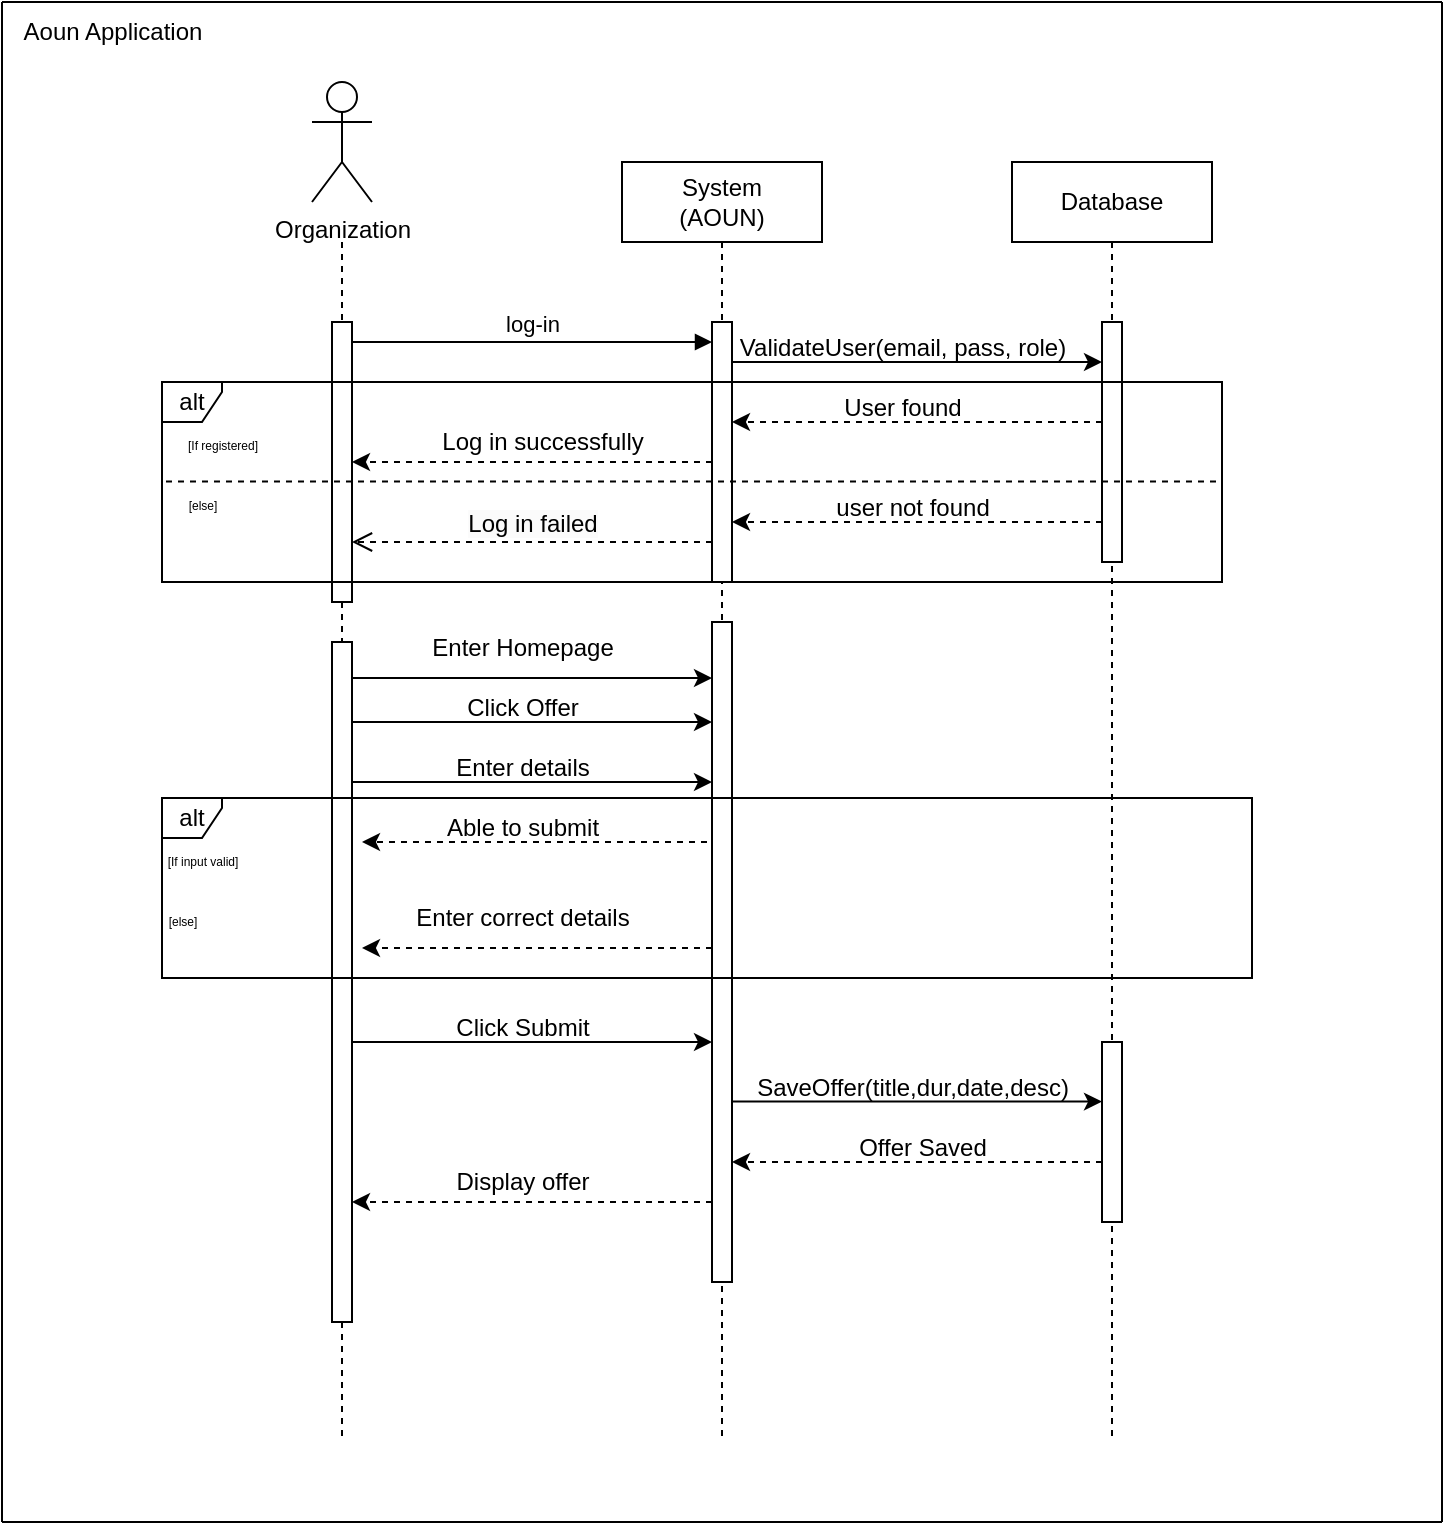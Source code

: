 <mxfile version="24.8.3">
  <diagram name="Page-1" id="2YBvvXClWsGukQMizWep">
    <mxGraphModel dx="1900" dy="1641" grid="1" gridSize="10" guides="1" tooltips="1" connect="1" arrows="1" fold="1" page="1" pageScale="1" pageWidth="850" pageHeight="1100" math="0" shadow="0">
      <root>
        <mxCell id="0" />
        <mxCell id="1" parent="0" />
        <mxCell id="aM9ryv3xv72pqoxQDRHE-1" value="" style="shape=umlLifeline;perimeter=lifelinePerimeter;whiteSpace=wrap;html=1;container=0;dropTarget=0;collapsible=0;recursiveResize=0;outlineConnect=0;portConstraint=eastwest;newEdgeStyle={&quot;edgeStyle&quot;:&quot;elbowEdgeStyle&quot;,&quot;elbow&quot;:&quot;vertical&quot;,&quot;curved&quot;:0,&quot;rounded&quot;:0};size=0;" parent="1" vertex="1">
          <mxGeometry x="40" y="80" width="100" height="600" as="geometry" />
        </mxCell>
        <mxCell id="aM9ryv3xv72pqoxQDRHE-2" value="" style="html=1;points=[];perimeter=orthogonalPerimeter;outlineConnect=0;targetShapes=umlLifeline;portConstraint=eastwest;newEdgeStyle={&quot;edgeStyle&quot;:&quot;elbowEdgeStyle&quot;,&quot;elbow&quot;:&quot;vertical&quot;,&quot;curved&quot;:0,&quot;rounded&quot;:0};" parent="aM9ryv3xv72pqoxQDRHE-1" vertex="1">
          <mxGeometry x="45" y="40" width="10" height="140" as="geometry" />
        </mxCell>
        <mxCell id="LlRvpqMLgKzEkjQGp_xC-19" value="" style="html=1;points=[];perimeter=orthogonalPerimeter;outlineConnect=0;targetShapes=umlLifeline;portConstraint=eastwest;newEdgeStyle={&quot;edgeStyle&quot;:&quot;elbowEdgeStyle&quot;,&quot;elbow&quot;:&quot;vertical&quot;,&quot;curved&quot;:0,&quot;rounded&quot;:0};" parent="aM9ryv3xv72pqoxQDRHE-1" vertex="1">
          <mxGeometry x="45" y="200" width="10" height="340" as="geometry" />
        </mxCell>
        <mxCell id="aM9ryv3xv72pqoxQDRHE-5" value="System&lt;div&gt;(AOUN)&lt;/div&gt;" style="shape=umlLifeline;perimeter=lifelinePerimeter;whiteSpace=wrap;html=1;container=0;dropTarget=0;collapsible=0;recursiveResize=0;outlineConnect=0;portConstraint=eastwest;newEdgeStyle={&quot;edgeStyle&quot;:&quot;elbowEdgeStyle&quot;,&quot;elbow&quot;:&quot;vertical&quot;,&quot;curved&quot;:0,&quot;rounded&quot;:0};" parent="1" vertex="1">
          <mxGeometry x="230" y="40" width="100" height="640" as="geometry" />
        </mxCell>
        <mxCell id="aM9ryv3xv72pqoxQDRHE-6" value="" style="html=1;points=[];perimeter=orthogonalPerimeter;outlineConnect=0;targetShapes=umlLifeline;portConstraint=eastwest;newEdgeStyle={&quot;edgeStyle&quot;:&quot;elbowEdgeStyle&quot;,&quot;elbow&quot;:&quot;vertical&quot;,&quot;curved&quot;:0,&quot;rounded&quot;:0};" parent="aM9ryv3xv72pqoxQDRHE-5" vertex="1">
          <mxGeometry x="45" y="80" width="10" height="130" as="geometry" />
        </mxCell>
        <mxCell id="LlRvpqMLgKzEkjQGp_xC-20" value="" style="html=1;points=[];perimeter=orthogonalPerimeter;outlineConnect=0;targetShapes=umlLifeline;portConstraint=eastwest;newEdgeStyle={&quot;edgeStyle&quot;:&quot;elbowEdgeStyle&quot;,&quot;elbow&quot;:&quot;vertical&quot;,&quot;curved&quot;:0,&quot;rounded&quot;:0};" parent="aM9ryv3xv72pqoxQDRHE-5" vertex="1">
          <mxGeometry x="45" y="230" width="10" height="330" as="geometry" />
        </mxCell>
        <mxCell id="aM9ryv3xv72pqoxQDRHE-7" value="log-in" style="html=1;verticalAlign=bottom;endArrow=block;edgeStyle=elbowEdgeStyle;elbow=vertical;curved=0;rounded=0;" parent="1" source="aM9ryv3xv72pqoxQDRHE-2" target="aM9ryv3xv72pqoxQDRHE-6" edge="1">
          <mxGeometry relative="1" as="geometry">
            <mxPoint x="195" y="130" as="sourcePoint" />
            <Array as="points">
              <mxPoint x="180" y="130" />
            </Array>
          </mxGeometry>
        </mxCell>
        <mxCell id="aM9ryv3xv72pqoxQDRHE-10" value="&lt;span style=&quot;font-size: 12px; background-color: rgb(251, 251, 251);&quot;&gt;Log in failed&lt;/span&gt;" style="html=1;verticalAlign=bottom;endArrow=open;dashed=1;endSize=8;edgeStyle=elbowEdgeStyle;elbow=vertical;curved=0;rounded=0;" parent="1" source="aM9ryv3xv72pqoxQDRHE-6" target="aM9ryv3xv72pqoxQDRHE-2" edge="1">
          <mxGeometry relative="1" as="geometry">
            <mxPoint x="100" y="230" as="targetPoint" />
            <Array as="points">
              <mxPoint x="180" y="230" />
            </Array>
            <mxPoint x="270" y="230" as="sourcePoint" />
          </mxGeometry>
        </mxCell>
        <mxCell id="LlRvpqMLgKzEkjQGp_xC-5" value="Database" style="shape=umlLifeline;perimeter=lifelinePerimeter;whiteSpace=wrap;html=1;container=0;dropTarget=0;collapsible=0;recursiveResize=0;outlineConnect=0;portConstraint=eastwest;newEdgeStyle={&quot;edgeStyle&quot;:&quot;elbowEdgeStyle&quot;,&quot;elbow&quot;:&quot;vertical&quot;,&quot;curved&quot;:0,&quot;rounded&quot;:0};" parent="1" vertex="1">
          <mxGeometry x="425" y="40" width="100" height="640" as="geometry" />
        </mxCell>
        <mxCell id="LlRvpqMLgKzEkjQGp_xC-6" value="" style="html=1;points=[];perimeter=orthogonalPerimeter;outlineConnect=0;targetShapes=umlLifeline;portConstraint=eastwest;newEdgeStyle={&quot;edgeStyle&quot;:&quot;elbowEdgeStyle&quot;,&quot;elbow&quot;:&quot;vertical&quot;,&quot;curved&quot;:0,&quot;rounded&quot;:0};" parent="LlRvpqMLgKzEkjQGp_xC-5" vertex="1">
          <mxGeometry x="45" y="80" width="10" height="120" as="geometry" />
        </mxCell>
        <mxCell id="1tfdLzI-fezo87HsRbP2-43" value="" style="html=1;points=[];perimeter=orthogonalPerimeter;outlineConnect=0;targetShapes=umlLifeline;portConstraint=eastwest;newEdgeStyle={&quot;edgeStyle&quot;:&quot;elbowEdgeStyle&quot;,&quot;elbow&quot;:&quot;vertical&quot;,&quot;curved&quot;:0,&quot;rounded&quot;:0};" parent="LlRvpqMLgKzEkjQGp_xC-5" vertex="1">
          <mxGeometry x="45" y="440" width="10" height="90" as="geometry" />
        </mxCell>
        <mxCell id="LlRvpqMLgKzEkjQGp_xC-7" style="edgeStyle=elbowEdgeStyle;rounded=0;orthogonalLoop=1;jettySize=auto;html=1;elbow=vertical;curved=0;" parent="1" source="aM9ryv3xv72pqoxQDRHE-6" target="LlRvpqMLgKzEkjQGp_xC-6" edge="1">
          <mxGeometry relative="1" as="geometry">
            <Array as="points">
              <mxPoint x="370" y="140" />
            </Array>
          </mxGeometry>
        </mxCell>
        <mxCell id="LlRvpqMLgKzEkjQGp_xC-8" value="ValidateUser(email, pass, role)" style="text;html=1;align=center;verticalAlign=middle;resizable=0;points=[];autosize=1;strokeColor=none;fillColor=none;" parent="1" vertex="1">
          <mxGeometry x="275" y="118" width="190" height="30" as="geometry" />
        </mxCell>
        <mxCell id="LlRvpqMLgKzEkjQGp_xC-10" style="edgeStyle=elbowEdgeStyle;rounded=0;orthogonalLoop=1;jettySize=auto;html=1;elbow=vertical;curved=0;dashed=1;" parent="1" target="aM9ryv3xv72pqoxQDRHE-6" edge="1">
          <mxGeometry relative="1" as="geometry">
            <mxPoint x="470" y="170.003" as="sourcePoint" />
            <mxPoint x="290" y="170" as="targetPoint" />
          </mxGeometry>
        </mxCell>
        <mxCell id="LlRvpqMLgKzEkjQGp_xC-11" value="User found" style="text;html=1;align=center;verticalAlign=middle;resizable=0;points=[];autosize=1;strokeColor=none;fillColor=none;" parent="1" vertex="1">
          <mxGeometry x="330" y="148" width="80" height="30" as="geometry" />
        </mxCell>
        <mxCell id="LlRvpqMLgKzEkjQGp_xC-12" style="edgeStyle=elbowEdgeStyle;rounded=0;orthogonalLoop=1;jettySize=auto;html=1;elbow=vertical;curved=0;dashed=1;" parent="1" target="aM9ryv3xv72pqoxQDRHE-2" edge="1">
          <mxGeometry relative="1" as="geometry">
            <mxPoint x="275" y="189.997" as="sourcePoint" />
            <mxPoint x="100" y="190" as="targetPoint" />
          </mxGeometry>
        </mxCell>
        <mxCell id="LlRvpqMLgKzEkjQGp_xC-14" style="edgeStyle=elbowEdgeStyle;rounded=0;orthogonalLoop=1;jettySize=auto;html=1;elbow=vertical;curved=0;dashed=1;" parent="1" source="LlRvpqMLgKzEkjQGp_xC-6" target="aM9ryv3xv72pqoxQDRHE-6" edge="1">
          <mxGeometry relative="1" as="geometry">
            <mxPoint x="290" y="210" as="targetPoint" />
            <Array as="points">
              <mxPoint x="310" y="220" />
              <mxPoint x="400" y="210" />
            </Array>
          </mxGeometry>
        </mxCell>
        <mxCell id="LlRvpqMLgKzEkjQGp_xC-21" style="edgeStyle=elbowEdgeStyle;rounded=0;orthogonalLoop=1;jettySize=auto;html=1;elbow=vertical;curved=0;" parent="1" edge="1">
          <mxGeometry relative="1" as="geometry">
            <mxPoint x="275" y="298" as="targetPoint" />
            <Array as="points">
              <mxPoint x="170" y="298" />
            </Array>
            <mxPoint x="95" y="298" as="sourcePoint" />
          </mxGeometry>
        </mxCell>
        <mxCell id="LlRvpqMLgKzEkjQGp_xC-22" value="Enter Homepage" style="text;html=1;align=center;verticalAlign=middle;resizable=0;points=[];autosize=1;strokeColor=none;fillColor=none;" parent="1" vertex="1">
          <mxGeometry x="125" y="268" width="110" height="30" as="geometry" />
        </mxCell>
        <mxCell id="LlRvpqMLgKzEkjQGp_xC-76" value="Organization" style="shape=umlActor;verticalLabelPosition=bottom;verticalAlign=top;html=1;" parent="1" vertex="1">
          <mxGeometry x="75" width="30" height="60" as="geometry" />
        </mxCell>
        <mxCell id="1tfdLzI-fezo87HsRbP2-1" value="Click Offer" style="text;html=1;align=center;verticalAlign=middle;resizable=0;points=[];autosize=1;strokeColor=none;fillColor=none;" parent="1" vertex="1">
          <mxGeometry x="140" y="298" width="80" height="30" as="geometry" />
        </mxCell>
        <mxCell id="1tfdLzI-fezo87HsRbP2-3" style="edgeStyle=elbowEdgeStyle;rounded=0;orthogonalLoop=1;jettySize=auto;html=1;elbow=vertical;curved=0;" parent="1" edge="1">
          <mxGeometry relative="1" as="geometry">
            <mxPoint x="275" y="320" as="targetPoint" />
            <Array as="points">
              <mxPoint x="170" y="320" />
            </Array>
            <mxPoint x="95" y="320" as="sourcePoint" />
          </mxGeometry>
        </mxCell>
        <mxCell id="1tfdLzI-fezo87HsRbP2-4" style="edgeStyle=elbowEdgeStyle;rounded=0;orthogonalLoop=1;jettySize=auto;html=1;elbow=vertical;curved=0;" parent="1" edge="1">
          <mxGeometry relative="1" as="geometry">
            <mxPoint x="275" y="350" as="targetPoint" />
            <Array as="points">
              <mxPoint x="170" y="350" />
            </Array>
            <mxPoint x="95" y="350" as="sourcePoint" />
          </mxGeometry>
        </mxCell>
        <mxCell id="1tfdLzI-fezo87HsRbP2-5" value="Enter details" style="text;html=1;align=center;verticalAlign=middle;resizable=0;points=[];autosize=1;strokeColor=none;fillColor=none;" parent="1" vertex="1">
          <mxGeometry x="135" y="328" width="90" height="30" as="geometry" />
        </mxCell>
        <mxCell id="1tfdLzI-fezo87HsRbP2-6" value="alt" style="shape=umlFrame;whiteSpace=wrap;html=1;pointerEvents=0;recursiveResize=0;container=1;collapsible=0;width=30;height=20;" parent="1" vertex="1">
          <mxGeometry y="150" width="530" height="100" as="geometry" />
        </mxCell>
        <mxCell id="LlRvpqMLgKzEkjQGp_xC-16" value="user not found" style="text;html=1;align=center;verticalAlign=middle;resizable=0;points=[];autosize=1;strokeColor=none;fillColor=none;" parent="1tfdLzI-fezo87HsRbP2-6" vertex="1">
          <mxGeometry x="325" y="48" width="100" height="30" as="geometry" />
        </mxCell>
        <mxCell id="1tfdLzI-fezo87HsRbP2-10" value="&lt;font style=&quot;font-size: 6px;&quot;&gt;[If registered]&lt;/font&gt;" style="text;html=1;align=center;verticalAlign=middle;resizable=0;points=[];autosize=1;strokeColor=none;fillColor=none;" parent="1tfdLzI-fezo87HsRbP2-6" vertex="1">
          <mxGeometry y="15" width="60" height="30" as="geometry" />
        </mxCell>
        <mxCell id="1tfdLzI-fezo87HsRbP2-11" value="&lt;font style=&quot;font-size: 6px;&quot;&gt;[else]&lt;/font&gt;" style="text;html=1;align=center;verticalAlign=middle;resizable=0;points=[];autosize=1;strokeColor=none;fillColor=none;" parent="1tfdLzI-fezo87HsRbP2-6" vertex="1">
          <mxGeometry y="45" width="40" height="30" as="geometry" />
        </mxCell>
        <mxCell id="1tfdLzI-fezo87HsRbP2-12" value="" style="endArrow=none;dashed=1;html=1;rounded=0;entryX=0.998;entryY=0.497;entryDx=0;entryDy=0;entryPerimeter=0;exitX=0.05;exitY=0.157;exitDx=0;exitDy=0;exitPerimeter=0;" parent="1tfdLzI-fezo87HsRbP2-6" source="1tfdLzI-fezo87HsRbP2-11" target="1tfdLzI-fezo87HsRbP2-6" edge="1">
          <mxGeometry width="50" height="50" relative="1" as="geometry">
            <mxPoint x="230" y="-30" as="sourcePoint" />
            <mxPoint x="280" y="-80" as="targetPoint" />
          </mxGeometry>
        </mxCell>
        <mxCell id="LlRvpqMLgKzEkjQGp_xC-13" value="Log in successfully" style="text;html=1;align=center;verticalAlign=middle;resizable=0;points=[];autosize=1;strokeColor=none;fillColor=none;" parent="1tfdLzI-fezo87HsRbP2-6" vertex="1">
          <mxGeometry x="130" y="15" width="120" height="30" as="geometry" />
        </mxCell>
        <mxCell id="1tfdLzI-fezo87HsRbP2-24" value="alt" style="shape=umlFrame;whiteSpace=wrap;html=1;pointerEvents=0;recursiveResize=0;container=1;collapsible=0;width=30;height=20;" parent="1" vertex="1">
          <mxGeometry y="358" width="545" height="90" as="geometry" />
        </mxCell>
        <mxCell id="1tfdLzI-fezo87HsRbP2-26" value="&lt;font style=&quot;font-size: 6px;&quot;&gt;[If input valid]&lt;/font&gt;" style="text;html=1;align=center;verticalAlign=middle;resizable=0;points=[];autosize=1;strokeColor=none;fillColor=none;" parent="1tfdLzI-fezo87HsRbP2-24" vertex="1">
          <mxGeometry x="-10" y="15" width="60" height="30" as="geometry" />
        </mxCell>
        <mxCell id="1tfdLzI-fezo87HsRbP2-27" value="&lt;font style=&quot;font-size: 6px;&quot;&gt;[else]&lt;/font&gt;" style="text;html=1;align=center;verticalAlign=middle;resizable=0;points=[];autosize=1;strokeColor=none;fillColor=none;" parent="1tfdLzI-fezo87HsRbP2-24" vertex="1">
          <mxGeometry x="-10" y="45" width="40" height="30" as="geometry" />
        </mxCell>
        <mxCell id="1tfdLzI-fezo87HsRbP2-37" value="Able to submit" style="text;html=1;align=center;verticalAlign=middle;resizable=0;points=[];autosize=1;strokeColor=none;fillColor=none;" parent="1tfdLzI-fezo87HsRbP2-24" vertex="1">
          <mxGeometry x="130" width="100" height="30" as="geometry" />
        </mxCell>
        <mxCell id="1tfdLzI-fezo87HsRbP2-39" style="edgeStyle=elbowEdgeStyle;rounded=0;orthogonalLoop=1;jettySize=auto;html=1;elbow=vertical;curved=0;dashed=1;" parent="1tfdLzI-fezo87HsRbP2-24" edge="1">
          <mxGeometry relative="1" as="geometry">
            <mxPoint x="272.5" y="22.003" as="sourcePoint" />
            <mxPoint x="100" y="22" as="targetPoint" />
          </mxGeometry>
        </mxCell>
        <mxCell id="1tfdLzI-fezo87HsRbP2-40" value="Enter correct details" style="text;html=1;align=center;verticalAlign=middle;resizable=0;points=[];autosize=1;strokeColor=none;fillColor=none;" parent="1tfdLzI-fezo87HsRbP2-24" vertex="1">
          <mxGeometry x="115" y="45" width="130" height="30" as="geometry" />
        </mxCell>
        <mxCell id="1tfdLzI-fezo87HsRbP2-41" style="edgeStyle=elbowEdgeStyle;rounded=0;orthogonalLoop=1;jettySize=auto;html=1;elbow=vertical;curved=0;dashed=1;" parent="1tfdLzI-fezo87HsRbP2-24" source="LlRvpqMLgKzEkjQGp_xC-20" edge="1">
          <mxGeometry relative="1" as="geometry">
            <mxPoint x="272.5" y="75.043" as="sourcePoint" />
            <mxPoint x="100" y="75.04" as="targetPoint" />
          </mxGeometry>
        </mxCell>
        <mxCell id="1tfdLzI-fezo87HsRbP2-34" value="Click Submit" style="text;html=1;align=center;verticalAlign=middle;resizable=0;points=[];autosize=1;strokeColor=none;fillColor=none;" parent="1" vertex="1">
          <mxGeometry x="135" y="458" width="90" height="30" as="geometry" />
        </mxCell>
        <mxCell id="1tfdLzI-fezo87HsRbP2-42" value="" style="endArrow=classic;html=1;rounded=0;" parent="1" edge="1">
          <mxGeometry width="50" height="50" relative="1" as="geometry">
            <mxPoint x="95" y="480" as="sourcePoint" />
            <mxPoint x="275" y="480" as="targetPoint" />
          </mxGeometry>
        </mxCell>
        <mxCell id="1tfdLzI-fezo87HsRbP2-46" value="" style="endArrow=classic;html=1;rounded=0;" parent="1" edge="1">
          <mxGeometry width="50" height="50" relative="1" as="geometry">
            <mxPoint x="285" y="509.81" as="sourcePoint" />
            <mxPoint x="470" y="509.81" as="targetPoint" />
          </mxGeometry>
        </mxCell>
        <mxCell id="1tfdLzI-fezo87HsRbP2-47" value="SaveOffer(title,dur,date,desc)" style="text;html=1;align=center;verticalAlign=middle;resizable=0;points=[];autosize=1;strokeColor=none;fillColor=none;" parent="1" vertex="1">
          <mxGeometry x="285" y="488" width="180" height="30" as="geometry" />
        </mxCell>
        <mxCell id="1tfdLzI-fezo87HsRbP2-48" style="edgeStyle=elbowEdgeStyle;rounded=0;orthogonalLoop=1;jettySize=auto;html=1;elbow=vertical;curved=0;dashed=1;" parent="1" edge="1">
          <mxGeometry relative="1" as="geometry">
            <mxPoint x="470.0" y="539.997" as="sourcePoint" />
            <mxPoint x="285.0" y="539.997" as="targetPoint" />
            <Array as="points" />
          </mxGeometry>
        </mxCell>
        <mxCell id="1tfdLzI-fezo87HsRbP2-49" value="Offer Saved" style="text;html=1;align=center;verticalAlign=middle;resizable=0;points=[];autosize=1;strokeColor=none;fillColor=none;" parent="1" vertex="1">
          <mxGeometry x="335" y="518" width="90" height="30" as="geometry" />
        </mxCell>
        <mxCell id="1tfdLzI-fezo87HsRbP2-50" value="Display offer" style="text;html=1;align=center;verticalAlign=middle;resizable=0;points=[];autosize=1;strokeColor=none;fillColor=none;" parent="1" vertex="1">
          <mxGeometry x="135" y="535" width="90" height="30" as="geometry" />
        </mxCell>
        <mxCell id="1tfdLzI-fezo87HsRbP2-52" style="edgeStyle=elbowEdgeStyle;rounded=0;orthogonalLoop=1;jettySize=auto;html=1;elbow=vertical;curved=0;dashed=1;" parent="1" edge="1">
          <mxGeometry relative="1" as="geometry">
            <mxPoint x="275" y="560" as="sourcePoint" />
            <mxPoint x="95" y="560" as="targetPoint" />
          </mxGeometry>
        </mxCell>
        <mxCell id="4LXHYwKt9GvgDF9YmDim-2" value="Aoun Application" style="text;html=1;align=center;verticalAlign=middle;resizable=0;points=[];autosize=1;strokeColor=none;fillColor=none;" parent="1" vertex="1">
          <mxGeometry x="-80" y="-40" width="110" height="30" as="geometry" />
        </mxCell>
        <mxCell id="4LXHYwKt9GvgDF9YmDim-3" value="" style="endArrow=none;html=1;rounded=0;" parent="1" edge="1">
          <mxGeometry width="50" height="50" relative="1" as="geometry">
            <mxPoint x="-80" y="720" as="sourcePoint" />
            <mxPoint x="-80" y="-40" as="targetPoint" />
          </mxGeometry>
        </mxCell>
        <mxCell id="4LXHYwKt9GvgDF9YmDim-4" value="" style="endArrow=none;html=1;rounded=0;" parent="1" edge="1">
          <mxGeometry width="50" height="50" relative="1" as="geometry">
            <mxPoint x="-80" y="-40" as="sourcePoint" />
            <mxPoint x="640" y="-40" as="targetPoint" />
          </mxGeometry>
        </mxCell>
        <mxCell id="4LXHYwKt9GvgDF9YmDim-5" value="" style="endArrow=none;html=1;rounded=0;" parent="1" edge="1">
          <mxGeometry width="50" height="50" relative="1" as="geometry">
            <mxPoint x="640" y="720" as="sourcePoint" />
            <mxPoint x="640" y="-40" as="targetPoint" />
          </mxGeometry>
        </mxCell>
        <mxCell id="4LXHYwKt9GvgDF9YmDim-6" value="" style="endArrow=none;html=1;rounded=0;" parent="1" edge="1">
          <mxGeometry width="50" height="50" relative="1" as="geometry">
            <mxPoint x="-80" y="720" as="sourcePoint" />
            <mxPoint x="640" y="720" as="targetPoint" />
          </mxGeometry>
        </mxCell>
      </root>
    </mxGraphModel>
  </diagram>
</mxfile>
